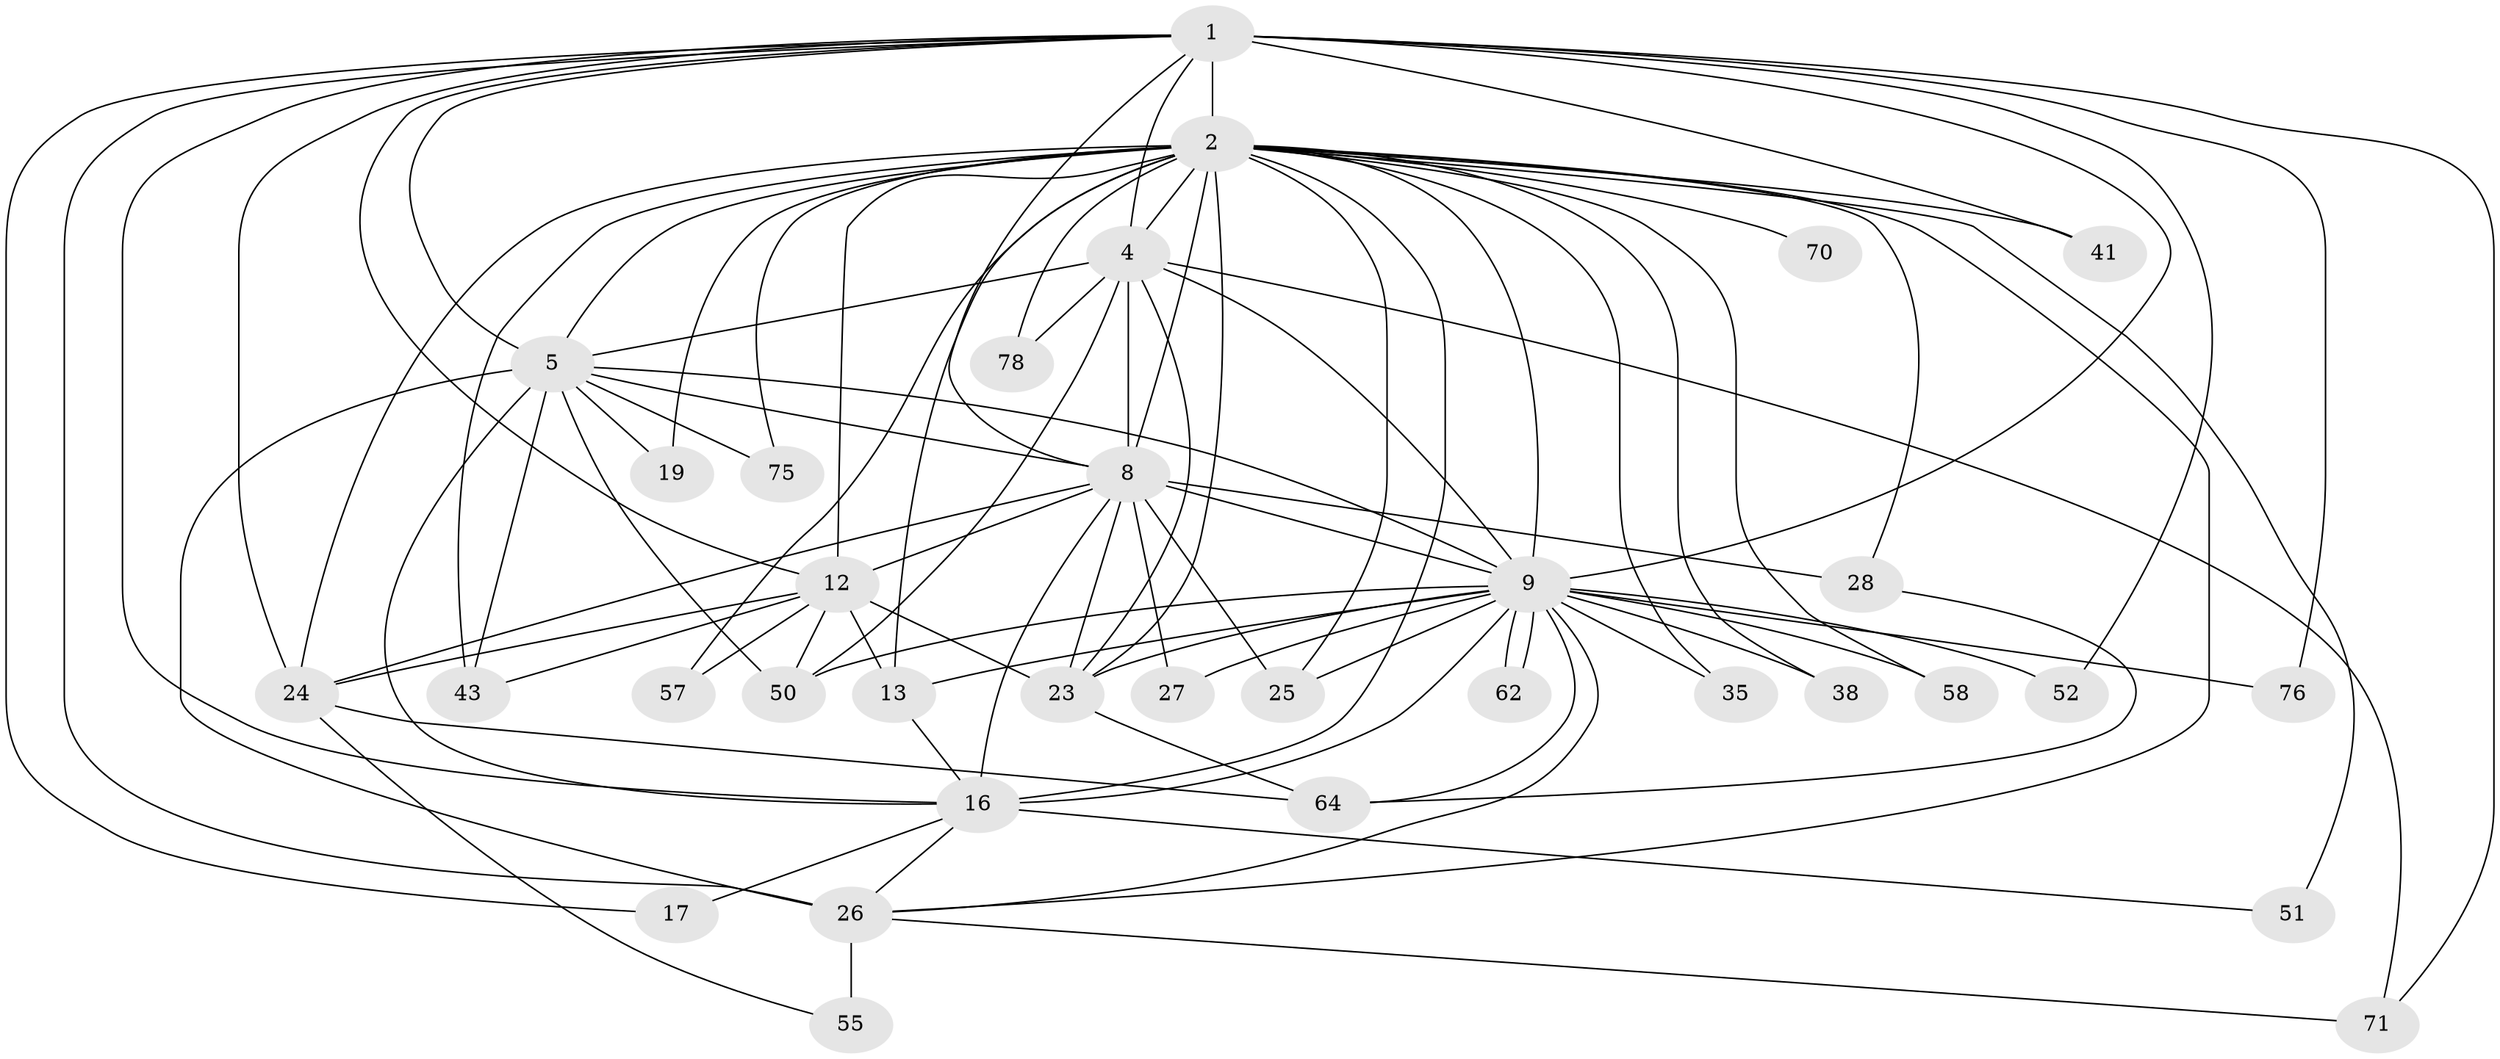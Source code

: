 // original degree distribution, {22: 0.034482758620689655, 17: 0.008620689655172414, 25: 0.008620689655172414, 31: 0.008620689655172414, 21: 0.008620689655172414, 23: 0.008620689655172414, 19: 0.008620689655172414, 5: 0.0603448275862069, 10: 0.008620689655172414, 4: 0.06896551724137931, 2: 0.5862068965517241, 8: 0.008620689655172414, 3: 0.16379310344827586, 6: 0.017241379310344827}
// Generated by graph-tools (version 1.1) at 2025/17/03/04/25 18:17:35]
// undirected, 34 vertices, 91 edges
graph export_dot {
graph [start="1"]
  node [color=gray90,style=filled];
  1 [super="+73"];
  2 [super="+6+3+85+14+21"];
  4;
  5 [super="+34"];
  8 [super="+32+11+116+114+15"];
  9 [super="+40+103+109+33+48+10"];
  12 [super="+56"];
  13 [super="+20"];
  16 [super="+94+83+77+39"];
  17;
  19;
  23 [super="+65+31"];
  24 [super="+36"];
  25;
  26 [super="+111+60+46+29"];
  27;
  28 [super="+44"];
  35;
  38;
  41;
  43 [super="+81"];
  50 [super="+69"];
  51;
  52;
  55;
  57;
  58;
  62;
  64 [super="+102"];
  70;
  71;
  75;
  76;
  78;
  1 -- 2 [weight=7];
  1 -- 4;
  1 -- 5;
  1 -- 8 [weight=2];
  1 -- 9 [weight=2];
  1 -- 12;
  1 -- 17;
  1 -- 24;
  1 -- 26 [weight=2];
  1 -- 41;
  1 -- 52;
  1 -- 71;
  1 -- 76;
  1 -- 16;
  2 -- 4 [weight=7];
  2 -- 5 [weight=10];
  2 -- 8 [weight=10];
  2 -- 9 [weight=11];
  2 -- 13 [weight=2];
  2 -- 19;
  2 -- 25 [weight=3];
  2 -- 43 [weight=2];
  2 -- 51 [weight=2];
  2 -- 23;
  2 -- 78;
  2 -- 28;
  2 -- 35;
  2 -- 38;
  2 -- 41;
  2 -- 70 [weight=2];
  2 -- 75;
  2 -- 16 [weight=2];
  2 -- 24;
  2 -- 26 [weight=2];
  2 -- 57;
  2 -- 58;
  2 -- 12 [weight=2];
  4 -- 5;
  4 -- 8;
  4 -- 9 [weight=3];
  4 -- 23;
  4 -- 71;
  4 -- 78;
  4 -- 50;
  5 -- 8 [weight=2];
  5 -- 9 [weight=4];
  5 -- 19;
  5 -- 50;
  5 -- 75;
  5 -- 16;
  5 -- 26 [weight=2];
  5 -- 43;
  8 -- 9 [weight=6];
  8 -- 12 [weight=2];
  8 -- 23;
  8 -- 28 [weight=2];
  8 -- 24;
  8 -- 25;
  8 -- 16;
  8 -- 27;
  9 -- 13;
  9 -- 27;
  9 -- 38;
  9 -- 62;
  9 -- 62;
  9 -- 50;
  9 -- 26;
  9 -- 64;
  9 -- 35;
  9 -- 76;
  9 -- 16 [weight=2];
  9 -- 52;
  9 -- 23;
  9 -- 25;
  9 -- 58;
  12 -- 24;
  12 -- 43;
  12 -- 50;
  12 -- 57;
  12 -- 23;
  12 -- 13;
  13 -- 16;
  16 -- 17;
  16 -- 51;
  16 -- 26;
  23 -- 64;
  24 -- 55;
  24 -- 64;
  26 -- 55 [weight=2];
  26 -- 71;
  28 -- 64;
}
